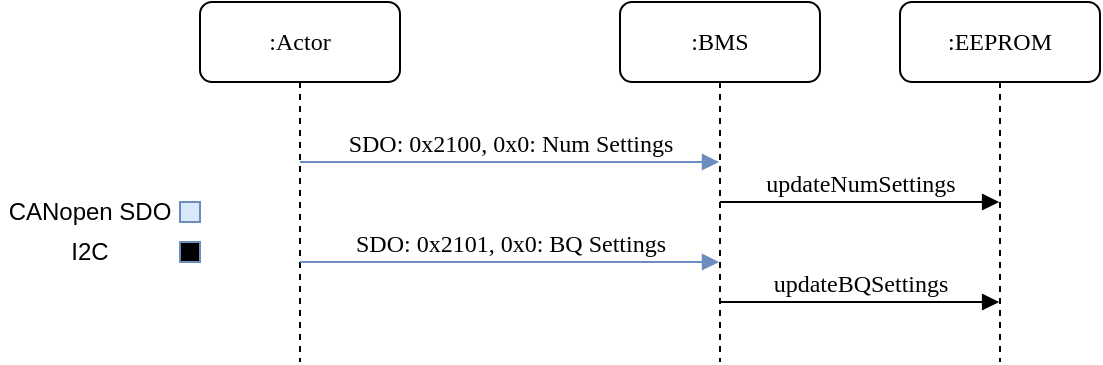 <mxfile version="15.8.2" type="device"><diagram name="Page-1" id="13e1069c-82ec-6db2-03f1-153e76fe0fe0"><mxGraphModel dx="788" dy="491" grid="1" gridSize="10" guides="1" tooltips="1" connect="1" arrows="1" fold="1" page="1" pageScale="1" pageWidth="1100" pageHeight="850" background="none" math="0" shadow="0"><root><mxCell id="0"/><mxCell id="1" parent="0"/><mxCell id="7baba1c4bc27f4b0-2" value=":BMS" style="shape=umlLifeline;perimeter=lifelinePerimeter;whiteSpace=wrap;html=1;container=1;collapsible=0;recursiveResize=0;outlineConnect=0;rounded=1;shadow=0;comic=0;labelBackgroundColor=none;strokeWidth=1;fontFamily=Verdana;fontSize=12;align=center;" parent="1" vertex="1"><mxGeometry x="310" y="80" width="100" height="180" as="geometry"/></mxCell><mxCell id="7baba1c4bc27f4b0-3" value=":EEPROM" style="shape=umlLifeline;perimeter=lifelinePerimeter;whiteSpace=wrap;html=1;container=1;collapsible=0;recursiveResize=0;outlineConnect=0;rounded=1;shadow=0;comic=0;labelBackgroundColor=none;strokeWidth=1;fontFamily=Verdana;fontSize=12;align=center;" parent="1" vertex="1"><mxGeometry x="450" y="80" width="100" height="180" as="geometry"/></mxCell><mxCell id="husm2k9V5NYdpCwFZP3U-4" value="updateNumSettings" style="html=1;verticalAlign=bottom;endArrow=block;labelBackgroundColor=none;fontFamily=Verdana;fontSize=12;edgeStyle=elbowEdgeStyle;elbow=vertical;" parent="7baba1c4bc27f4b0-3" edge="1"><mxGeometry relative="1" as="geometry"><mxPoint x="-90.001" y="100" as="sourcePoint"/><mxPoint x="49.57" y="100" as="targetPoint"/><Array as="points"><mxPoint x="-29.93" y="100"/><mxPoint x="-39.93" y="120"/></Array></mxGeometry></mxCell><mxCell id="7baba1c4bc27f4b0-8" value=":Actor" style="shape=umlLifeline;perimeter=lifelinePerimeter;whiteSpace=wrap;html=1;container=1;collapsible=0;recursiveResize=0;outlineConnect=0;rounded=1;shadow=0;comic=0;labelBackgroundColor=none;strokeWidth=1;fontFamily=Verdana;fontSize=12;align=center;" parent="1" vertex="1"><mxGeometry x="100" y="80" width="100" height="180" as="geometry"/></mxCell><mxCell id="7baba1c4bc27f4b0-11" value="SDO: 0x2100, 0x0: Num Settings" style="html=1;verticalAlign=bottom;endArrow=block;labelBackgroundColor=none;fontFamily=Verdana;fontSize=12;edgeStyle=elbowEdgeStyle;elbow=vertical;fillColor=#dae8fc;strokeColor=#6c8ebf;" parent="1" source="7baba1c4bc27f4b0-8" target="7baba1c4bc27f4b0-2" edge="1"><mxGeometry relative="1" as="geometry"><mxPoint x="155" y="180" as="sourcePoint"/><mxPoint x="285" y="180" as="targetPoint"/><Array as="points"><mxPoint x="210" y="160"/><mxPoint x="200" y="180"/></Array></mxGeometry></mxCell><mxCell id="husm2k9V5NYdpCwFZP3U-2" value="SDO: 0x2101, 0x0: BQ Settings" style="html=1;verticalAlign=bottom;endArrow=block;labelBackgroundColor=none;fontFamily=Verdana;fontSize=12;edgeStyle=elbowEdgeStyle;elbow=vertical;fillColor=#dae8fc;strokeColor=#6c8ebf;" parent="1" edge="1" target="7baba1c4bc27f4b0-2"><mxGeometry relative="1" as="geometry"><mxPoint x="149.999" y="210" as="sourcePoint"/><mxPoint x="289.57" y="210" as="targetPoint"/><Array as="points"><mxPoint x="210.07" y="210"/><mxPoint x="200.07" y="230"/></Array></mxGeometry></mxCell><mxCell id="husm2k9V5NYdpCwFZP3U-3" value="updateBQSettings" style="html=1;verticalAlign=bottom;endArrow=block;labelBackgroundColor=none;fontFamily=Verdana;fontSize=12;edgeStyle=elbowEdgeStyle;elbow=vertical;" parent="1" edge="1"><mxGeometry relative="1" as="geometry"><mxPoint x="359.999" y="230" as="sourcePoint"/><mxPoint x="499.57" y="230" as="targetPoint"/><Array as="points"><mxPoint x="420.07" y="230"/><mxPoint x="410.07" y="250"/></Array></mxGeometry></mxCell><mxCell id="husm2k9V5NYdpCwFZP3U-5" value="" style="whiteSpace=wrap;html=1;aspect=fixed;fillColor=#dae8fc;strokeColor=#6c8ebf;" parent="1" vertex="1"><mxGeometry x="90" y="180" width="10" height="10" as="geometry"/></mxCell><mxCell id="husm2k9V5NYdpCwFZP3U-6" value="CANopen SDO" style="text;html=1;strokeColor=none;fillColor=none;align=center;verticalAlign=middle;whiteSpace=wrap;rounded=0;" parent="1" vertex="1"><mxGeometry y="175" width="90" height="20" as="geometry"/></mxCell><mxCell id="husm2k9V5NYdpCwFZP3U-9" value="" style="whiteSpace=wrap;html=1;aspect=fixed;strokeColor=#6c8ebf;fillColor=#000000;" parent="1" vertex="1"><mxGeometry x="90" y="200" width="10" height="10" as="geometry"/></mxCell><mxCell id="husm2k9V5NYdpCwFZP3U-10" value="I2C" style="text;html=1;strokeColor=none;fillColor=none;align=center;verticalAlign=middle;whiteSpace=wrap;rounded=0;" parent="1" vertex="1"><mxGeometry y="195" width="90" height="20" as="geometry"/></mxCell></root></mxGraphModel></diagram></mxfile>